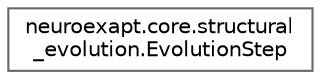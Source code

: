 digraph "Graphical Class Hierarchy"
{
 // LATEX_PDF_SIZE
  bgcolor="transparent";
  edge [fontname=Helvetica,fontsize=10,labelfontname=Helvetica,labelfontsize=10];
  node [fontname=Helvetica,fontsize=10,shape=box,height=0.2,width=0.4];
  rankdir="LR";
  Node0 [id="Node000000",label="neuroexapt.core.structural\l_evolution.EvolutionStep",height=0.2,width=0.4,color="grey40", fillcolor="white", style="filled",URL="$classneuroexapt_1_1core_1_1structural__evolution_1_1EvolutionStep.html",tooltip=" "];
}
